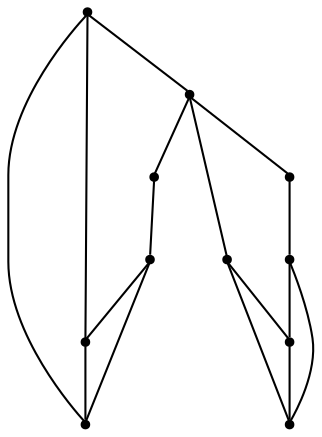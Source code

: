 graph {
  node [shape=point,comment="{\"directed\":false,\"doi\":\"10.1007/978-3-642-18469-7_4\",\"figure\":\"3 (2)\"}"]

  v0 [pos="1350.8021722177173,784.5190989143813"]
  v1 [pos="1202.9301758679662,690.9415912222614"]
  v2 [pos="1283.121272509462,736.2613885735416"]
  v3 [pos="1153.2015608365214,756.5146238607496"]
  v4 [pos="1239.0850687861548,684.0030116871387"]
  v5 [pos="1211.186908389137,570.4848694665804"]
  v6 [pos="1082.455692786098,741.6372186685663"]
  v7 [pos="1182.0378937388732,674.7515299146834"]
  v8 [pos="1194.5482179337123,712.5076098017391"]
  v9 [pos="1174.1563284105573,718.7586075621313"]
  v10 [pos="1154.5151550579076,790.0199438775388"]

  v0 -- v1 [id="-1",pos="1350.8021722177173,784.5190989143813 1308.4090748101307,785.0399518059764 1266.624510551945,785.6984100763302 1224.9527000701733,784.3523700312458 1222.0960589650142,784.1898379849856 1222.0960589650142,784.1898379849856 1222.0960589650142,784.1898379849856 1219.2395451214538,784.1064735434179 1219.2395451214538,784.1064735434179 1219.2395451214538,784.1064735434179 1194.148012021321,782.5895713667602 1156.5294834569243,781.5435415698196 1135.8915972635562,765.6702142694489 1134.9950393009844,764.8534207897102 1134.9950393009844,764.8534207897102 1134.9950393009844,764.8534207897102 1134.177765314379,764.1199281631017 1134.177765314379,764.1199281631017 1134.177765314379,764.1199281631017 1133.5230043892648,763.3864991249307 1133.5230043892648,763.3864991249307 1133.5230043892648,763.3864991249307 1132.9517270728722,762.7322376914522 1132.9517270728722,762.7322376914522 1132.9517270728722,762.7322376914522 1120.0410378886436,745.4628262456814 1163.3309795973985,739.0992769509072 1171.8087655154445,735.6487139781907 1174.1773583897361,734.9152849400198 1174.1773583897361,734.9152849400198 1174.1773583897361,734.9152849400198 1176.4625949169042,734.2610235065412 1176.4625949169042,734.2610235065412 1176.4625949169042,734.2610235065412 1193.5767347049286,730.1478690150332 1226.5831756722268,715.9581091860181 1202.9301758679662,690.9415912222614"]
  v6 -- v9 [id="-2",pos="1082.455692786098,741.6372186685663 1174.1563284105573,718.7586075621313 1174.1563284105573,718.7586075621313 1174.1563284105573,718.7586075621313"]
  v7 -- v4 [id="-3",pos="1182.0378937388732,674.7515299146834 1239.0850687861548,684.0030116871387 1239.0850687861548,684.0030116871387 1239.0850687861548,684.0030116871387"]
  v8 -- v4 [id="-4",pos="1194.5482179337123,712.5076098017391 1239.0850687861548,684.0030116871387 1239.0850687861548,684.0030116871387 1239.0850687861548,684.0030116871387"]
  v1 -- v8 [id="-5",pos="1202.9301758679662,690.9415912222614 1194.5482179337123,712.5076098017391 1194.5482179337123,712.5076098017391 1194.5482179337123,712.5076098017391"]
  v5 -- v0 [id="-10",pos="1211.186908389137,570.4848694665804 1350.8021722177173,784.5190989143813 1350.8021722177173,784.5190989143813 1350.8021722177173,784.5190989143813"]
  v5 -- v6 [id="-11",pos="1211.186908389137,570.4848694665804 1082.455692786098,741.6372186685663 1082.455692786098,741.6372186685663 1082.455692786098,741.6372186685663"]
  v5 -- v2 [id="-12",pos="1211.186908389137,570.4848694665804 1283.121272509462,736.2613885735416 1283.121272509462,736.2613885735416 1283.121272509462,736.2613885735416"]
  v10 -- v3 [id="-13",pos="1154.5151550579076,790.0199438775388 1153.2015608365214,756.5146238607496 1153.2015608365214,756.5146238607496 1153.2015608365214,756.5146238607496"]
  v6 -- v10 [id="-14",pos="1082.455692786098,741.6372186685663 1154.5151550579076,790.0199438775388 1154.5151550579076,790.0199438775388 1154.5151550579076,790.0199438775388"]
  v4 -- v1 [id="-15",pos="1239.0850687861548,684.0030116871387 1202.9301758679662,690.9415912222614 1202.9301758679662,690.9415912222614 1202.9301758679662,690.9415912222614"]
  v2 -- v3 [id="-16",pos="1283.121272509462,736.2613885735416 1153.2015608365214,756.5146238607496 1153.2015608365214,756.5146238607496 1153.2015608365214,756.5146238607496"]
  v9 -- v10 [id="-18",pos="1174.1563284105573,718.7586075621313 1154.5151550579076,790.0199438775388 1154.5151550579076,790.0199438775388 1154.5151550579076,790.0199438775388"]
  v7 -- v8 [id="-19",pos="1182.0378937388732,674.7515299146834 1194.5482179337123,712.5076098017391 1194.5482179337123,712.5076098017391 1194.5482179337123,712.5076098017391"]
  v3 -- v9 [id="-20",pos="1153.2015608365214,756.5146238607496 1174.1563284105573,718.7586075621313 1174.1563284105573,718.7586075621313 1174.1563284105573,718.7586075621313"]
  v7 -- v5 [id="-9",pos="1182.0378937388732,674.7515299146834 1211.186908389137,570.4848694665804 1211.186908389137,570.4848694665804 1211.186908389137,570.4848694665804"]
}